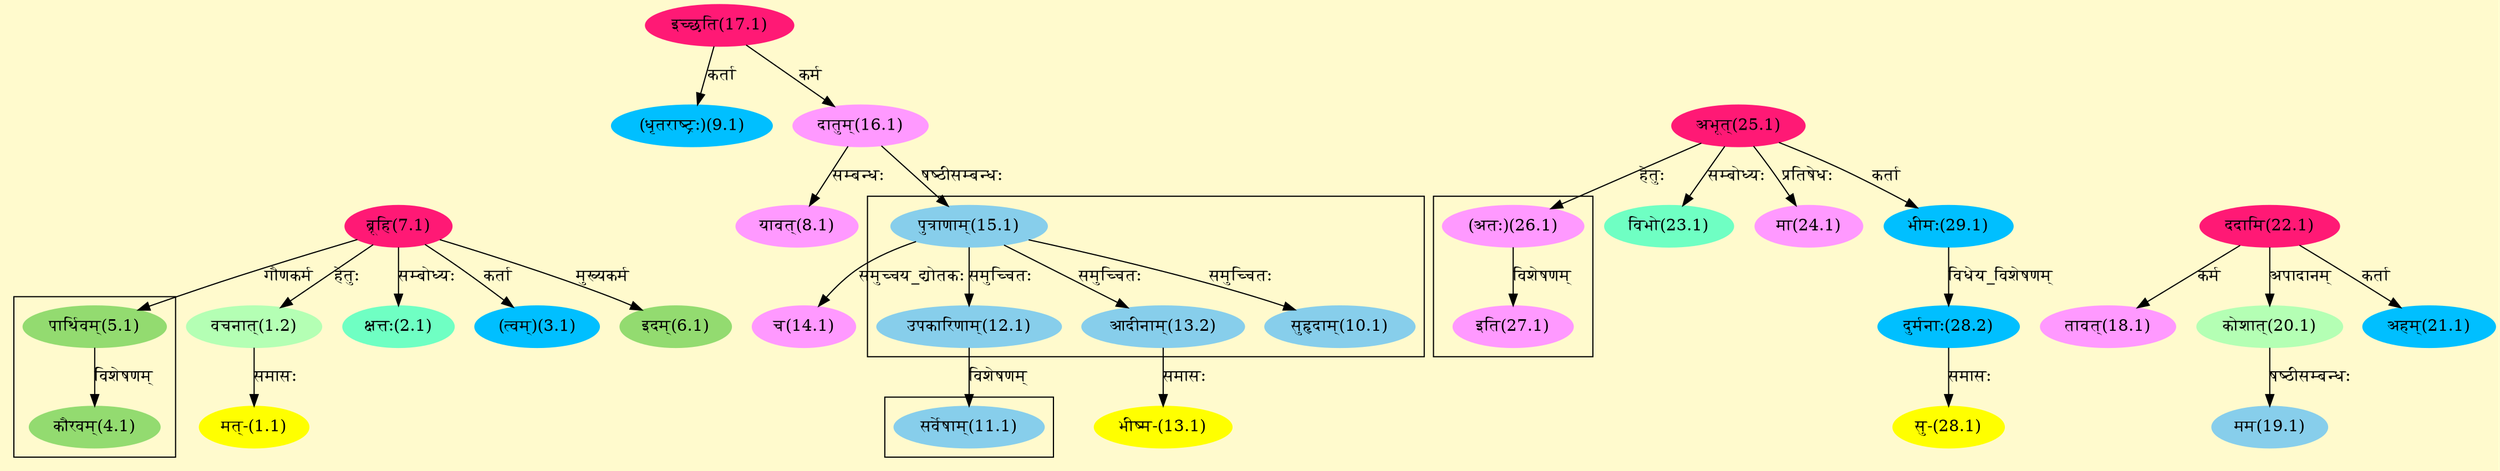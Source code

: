digraph G{
rankdir=BT;
 compound=true;
 bgcolor="lemonchiffon1";

subgraph cluster_1{
Node4_1 [style=filled, color="#93DB70" label = "कौरवम्(4.1)"]
Node5_1 [style=filled, color="#93DB70" label = "पार्थिवम्(5.1)"]

}

subgraph cluster_2{
Node10_1 [style=filled, color="#87CEEB" label = "सुहृदाम्(10.1)"]
Node15_1 [style=filled, color="#87CEEB" label = "पुत्राणाम्(15.1)"]
Node12_1 [style=filled, color="#87CEEB" label = "उपकारिणाम्(12.1)"]
Node13_2 [style=filled, color="#87CEEB" label = "आदीनाम्(13.2)"]

}

subgraph cluster_3{
Node11_1 [style=filled, color="#87CEEB" label = "सर्वेषाम्(11.1)"]
Node12_1 [style=filled, color="#87CEEB" label = "उपकारिणाम्(12.1)"]

}

subgraph cluster_4{
Node27_1 [style=filled, color="#FF99FF" label = "इति(27.1)"]
Node26_1 [style=filled, color="#FF99FF" label = "(अतः)(26.1)"]

}
Node1_1 [style=filled, color="#FFFF00" label = "मत्-(1.1)"]
Node1_2 [style=filled, color="#B4FFB4" label = "वचनात्(1.2)"]
Node7_1 [style=filled, color="#FF1975" label = "ब्रूहि(7.1)"]
Node2_1 [style=filled, color="#6FFFC3" label = "क्षत्तः(2.1)"]
Node3_1 [style=filled, color="#00BFFF" label = "(त्वम्)(3.1)"]
Node5_1 [style=filled, color="#93DB70" label = "पार्थिवम्(5.1)"]
Node6_1 [style=filled, color="#93DB70" label = "इदम्(6.1)"]
Node [style=filled, color="" label = "()"]
Node8_1 [style=filled, color="#FF99FF" label = "यावत्(8.1)"]
Node16_1 [style=filled, color="#FF99FF" label = "दातुम्(16.1)"]
Node9_1 [style=filled, color="#00BFFF" label = "(धृतराष्ट्रः)(9.1)"]
Node17_1 [style=filled, color="#FF1975" label = "इच्छति(17.1)"]
Node13_1 [style=filled, color="#FFFF00" label = "भीष्म-(13.1)"]
Node13_2 [style=filled, color="#87CEEB" label = "आदीनाम्(13.2)"]
Node14_1 [style=filled, color="#FF99FF" label = "च(14.1)"]
Node15_1 [style=filled, color="#87CEEB" label = "पुत्राणाम्(15.1)"]
Node18_1 [style=filled, color="#FF99FF" label = "तावत्(18.1)"]
Node22_1 [style=filled, color="#FF1975" label = "ददामि(22.1)"]
Node19_1 [style=filled, color="#87CEEB" label = "मम(19.1)"]
Node20_1 [style=filled, color="#B4FFB4" label = "कोशात्(20.1)"]
Node21_1 [style=filled, color="#00BFFF" label = "अहम्(21.1)"]
Node23_1 [style=filled, color="#6FFFC3" label = "विभो(23.1)"]
Node25_1 [style=filled, color="#FF1975" label = "अभूत्(25.1)"]
Node24_1 [style=filled, color="#FF99FF" label = "मा(24.1)"]
Node29_1 [style=filled, color="#00BFFF" label = "भीमः(29.1)"]
Node26_1 [style=filled, color="#FF99FF" label = "(अतः)(26.1)"]
Node28_1 [style=filled, color="#FFFF00" label = "सु-(28.1)"]
Node28_2 [style=filled, color="#00BFFF" label = "दुर्मनाः(28.2)"]
/* Start of Relations section */

Node1_1 -> Node1_2 [  label="समासः"  dir="back" ]
Node1_2 -> Node7_1 [  label="हेतुः"  dir="back" ]
Node2_1 -> Node7_1 [  label="सम्बोध्यः"  dir="back" ]
Node3_1 -> Node7_1 [  label="कर्ता"  dir="back" ]
Node4_1 -> Node5_1 [  label="विशेषणम्"  dir="back" ]
Node5_1 -> Node7_1 [  label="गौणकर्म"  dir="back" ]
Node6_1 -> Node7_1 [  label="मुख्यकर्म"  dir="back" ]
Node8_1 -> Node16_1 [  label="सम्बन्धः"  dir="back" ]
Node9_1 -> Node17_1 [  label="कर्ता"  dir="back" ]
Node10_1 -> Node15_1 [  label="समुच्चितः"  dir="back" ]
Node11_1 -> Node12_1 [  label="विशेषणम्"  dir="back" ]
Node12_1 -> Node15_1 [  label="समुच्चितः"  dir="back" ]
Node13_1 -> Node13_2 [  label="समासः"  dir="back" ]
Node13_2 -> Node15_1 [  label="समुच्चितः"  dir="back" ]
Node14_1 -> Node15_1 [  label="समुच्चय_द्योतकः"  dir="back" ]
Node15_1 -> Node16_1 [  label="षष्ठीसम्बन्धः"  dir="back" ]
Node16_1 -> Node17_1 [  label="कर्म"  dir="back" ]
Node18_1 -> Node22_1 [  label="कर्म"  dir="back" ]
Node19_1 -> Node20_1 [  label="षष्ठीसम्बन्धः"  dir="back" ]
Node20_1 -> Node22_1 [  label="अपादानम्"  dir="back" ]
Node21_1 -> Node22_1 [  label="कर्ता"  dir="back" ]
Node23_1 -> Node25_1 [  label="सम्बोध्यः"  dir="back" ]
Node24_1 -> Node25_1 [  label="प्रतिषेधः"  dir="back" ]
Node26_1 -> Node25_1 [  label="हेतुः"  dir="back" ]
Node27_1 -> Node26_1 [  label="विशेषणम्"  dir="back" ]
Node28_1 -> Node28_2 [  label="समासः"  dir="back" ]
Node28_2 -> Node29_1 [  label="विधेय_विशेषणम्"  dir="back" ]
Node29_1 -> Node25_1 [  label="कर्ता"  dir="back" ]
}
